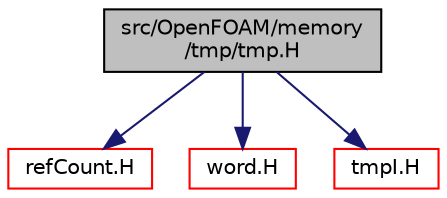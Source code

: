 digraph "src/OpenFOAM/memory/tmp/tmp.H"
{
  bgcolor="transparent";
  edge [fontname="Helvetica",fontsize="10",labelfontname="Helvetica",labelfontsize="10"];
  node [fontname="Helvetica",fontsize="10",shape=record];
  Node1 [label="src/OpenFOAM/memory\l/tmp/tmp.H",height=0.2,width=0.4,color="black", fillcolor="grey75", style="filled", fontcolor="black"];
  Node1 -> Node2 [color="midnightblue",fontsize="10",style="solid",fontname="Helvetica"];
  Node2 [label="refCount.H",height=0.2,width=0.4,color="red",URL="$a08786.html"];
  Node1 -> Node3 [color="midnightblue",fontsize="10",style="solid",fontname="Helvetica"];
  Node3 [label="word.H",height=0.2,width=0.4,color="red",URL="$a09347.html"];
  Node1 -> Node4 [color="midnightblue",fontsize="10",style="solid",fontname="Helvetica"];
  Node4 [label="tmpI.H",height=0.2,width=0.4,color="red",URL="$a08788.html"];
}
